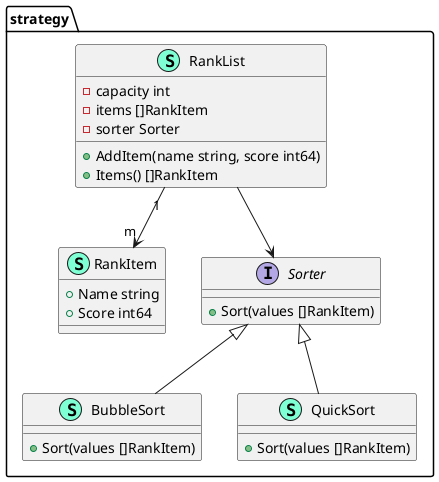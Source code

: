 @startuml
namespace strategy {
    class BubbleSort << (S,Aquamarine) >> {
        + Sort(values []RankItem) 

    }
    class QuickSort << (S,Aquamarine) >> {
        + Sort(values []RankItem) 

    }
    class RankItem << (S,Aquamarine) >> {
        + Name string
        + Score int64

    }
    class RankList << (S,Aquamarine) >> {
        - capacity int
        - items []RankItem
        - sorter Sorter

        + AddItem(name string, score int64) 
        + Items() []RankItem

    }
    interface Sorter  {
        + Sort(values []RankItem) 

    }
}

"strategy.Sorter" <|-- "strategy.BubbleSort"
"strategy.Sorter" <|-- "strategy.QuickSort"
"strategy.RankList" "1" --> "m" "strategy.RankItem"
"strategy.RankList" --> "strategy.Sorter"

@enduml
